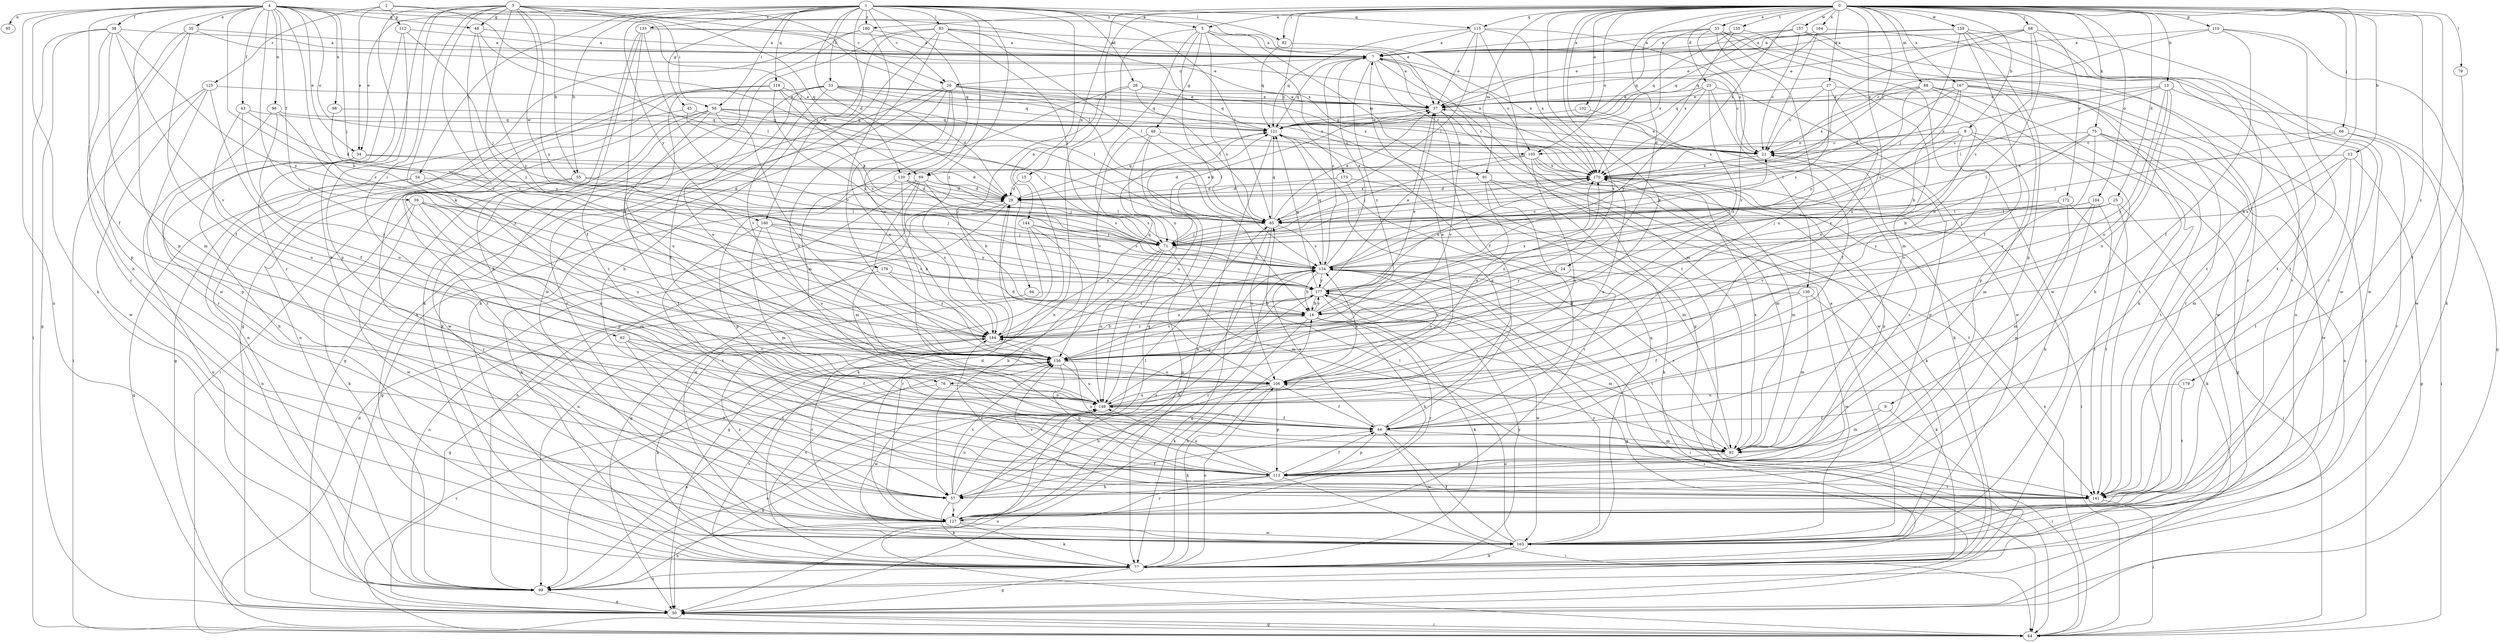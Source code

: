 strict digraph  {
0;
1;
2;
3;
4;
5;
7;
8;
9;
12;
13;
14;
15;
20;
21;
23;
24;
25;
27;
28;
29;
33;
34;
35;
37;
38;
39;
43;
44;
45;
48;
49;
50;
53;
54;
55;
57;
58;
62;
64;
66;
68;
69;
71;
75;
76;
77;
79;
82;
83;
85;
88;
91;
92;
94;
95;
96;
98;
99;
102;
104;
105;
106;
110;
112;
113;
115;
119;
120;
121;
125;
127;
130;
133;
134;
135;
141;
144;
148;
156;
157;
159;
160;
163;
164;
167;
170;
172;
173;
176;
177;
179;
180;
184;
0 -> 5  [label=a];
0 -> 8  [label=b];
0 -> 9  [label=b];
0 -> 12  [label=b];
0 -> 13  [label=b];
0 -> 15  [label=c];
0 -> 23  [label=d];
0 -> 24  [label=d];
0 -> 25  [label=d];
0 -> 27  [label=d];
0 -> 33  [label=e];
0 -> 66  [label=j];
0 -> 68  [label=j];
0 -> 69  [label=j];
0 -> 75  [label=k];
0 -> 76  [label=k];
0 -> 79  [label=l];
0 -> 82  [label=l];
0 -> 88  [label=m];
0 -> 91  [label=m];
0 -> 102  [label=o];
0 -> 104  [label=o];
0 -> 105  [label=o];
0 -> 110  [label=p];
0 -> 115  [label=q];
0 -> 130  [label=s];
0 -> 135  [label=t];
0 -> 141  [label=t];
0 -> 144  [label=u];
0 -> 148  [label=u];
0 -> 156  [label=v];
0 -> 157  [label=w];
0 -> 159  [label=w];
0 -> 164  [label=x];
0 -> 167  [label=x];
0 -> 170  [label=x];
0 -> 172  [label=y];
0 -> 173  [label=y];
0 -> 179  [label=z];
0 -> 180  [label=z];
1 -> 5  [label=a];
1 -> 20  [label=c];
1 -> 28  [label=d];
1 -> 29  [label=d];
1 -> 34  [label=e];
1 -> 45  [label=g];
1 -> 53  [label=h];
1 -> 54  [label=h];
1 -> 55  [label=h];
1 -> 58  [label=i];
1 -> 69  [label=j];
1 -> 82  [label=l];
1 -> 83  [label=l];
1 -> 85  [label=l];
1 -> 94  [label=n];
1 -> 115  [label=q];
1 -> 119  [label=q];
1 -> 120  [label=q];
1 -> 133  [label=s];
1 -> 160  [label=w];
1 -> 176  [label=y];
1 -> 180  [label=z];
1 -> 184  [label=z];
2 -> 34  [label=e];
2 -> 85  [label=l];
2 -> 112  [label=p];
2 -> 125  [label=r];
2 -> 170  [label=x];
3 -> 20  [label=c];
3 -> 48  [label=g];
3 -> 55  [label=h];
3 -> 57  [label=h];
3 -> 58  [label=i];
3 -> 62  [label=i];
3 -> 76  [label=k];
3 -> 85  [label=l];
3 -> 120  [label=q];
3 -> 127  [label=r];
3 -> 156  [label=v];
3 -> 160  [label=w];
3 -> 177  [label=y];
3 -> 184  [label=z];
4 -> 14  [label=b];
4 -> 34  [label=e];
4 -> 35  [label=e];
4 -> 37  [label=e];
4 -> 38  [label=f];
4 -> 39  [label=f];
4 -> 43  [label=f];
4 -> 44  [label=f];
4 -> 48  [label=g];
4 -> 69  [label=j];
4 -> 71  [label=j];
4 -> 77  [label=k];
4 -> 95  [label=n];
4 -> 96  [label=n];
4 -> 98  [label=n];
4 -> 99  [label=n];
4 -> 105  [label=o];
4 -> 113  [label=p];
4 -> 156  [label=v];
4 -> 184  [label=z];
5 -> 7  [label=a];
5 -> 14  [label=b];
5 -> 49  [label=g];
5 -> 91  [label=m];
5 -> 99  [label=n];
5 -> 134  [label=s];
5 -> 141  [label=t];
5 -> 148  [label=u];
7 -> 20  [label=c];
7 -> 21  [label=c];
7 -> 44  [label=f];
7 -> 92  [label=m];
7 -> 105  [label=o];
7 -> 121  [label=q];
7 -> 134  [label=s];
7 -> 184  [label=z];
8 -> 21  [label=c];
8 -> 50  [label=g];
8 -> 71  [label=j];
8 -> 85  [label=l];
8 -> 92  [label=m];
8 -> 105  [label=o];
8 -> 106  [label=o];
9 -> 44  [label=f];
9 -> 64  [label=i];
9 -> 92  [label=m];
12 -> 50  [label=g];
12 -> 92  [label=m];
12 -> 134  [label=s];
12 -> 141  [label=t];
12 -> 170  [label=x];
13 -> 37  [label=e];
13 -> 50  [label=g];
13 -> 85  [label=l];
13 -> 106  [label=o];
13 -> 148  [label=u];
13 -> 170  [label=x];
13 -> 184  [label=z];
14 -> 37  [label=e];
14 -> 57  [label=h];
14 -> 77  [label=k];
14 -> 92  [label=m];
14 -> 127  [label=r];
14 -> 170  [label=x];
14 -> 177  [label=y];
14 -> 184  [label=z];
15 -> 29  [label=d];
15 -> 77  [label=k];
20 -> 37  [label=e];
20 -> 77  [label=k];
20 -> 106  [label=o];
20 -> 121  [label=q];
20 -> 127  [label=r];
20 -> 148  [label=u];
20 -> 170  [label=x];
20 -> 184  [label=z];
21 -> 37  [label=e];
21 -> 113  [label=p];
21 -> 170  [label=x];
23 -> 37  [label=e];
23 -> 44  [label=f];
23 -> 121  [label=q];
23 -> 163  [label=w];
23 -> 177  [label=y];
23 -> 184  [label=z];
24 -> 156  [label=v];
24 -> 163  [label=w];
24 -> 177  [label=y];
25 -> 64  [label=i];
25 -> 71  [label=j];
25 -> 85  [label=l];
25 -> 141  [label=t];
25 -> 177  [label=y];
27 -> 21  [label=c];
27 -> 37  [label=e];
27 -> 106  [label=o];
27 -> 134  [label=s];
27 -> 156  [label=v];
28 -> 37  [label=e];
28 -> 85  [label=l];
28 -> 92  [label=m];
28 -> 121  [label=q];
28 -> 184  [label=z];
29 -> 85  [label=l];
29 -> 99  [label=n];
29 -> 121  [label=q];
29 -> 163  [label=w];
29 -> 170  [label=x];
33 -> 7  [label=a];
33 -> 77  [label=k];
33 -> 92  [label=m];
33 -> 121  [label=q];
33 -> 148  [label=u];
33 -> 156  [label=v];
33 -> 163  [label=w];
33 -> 170  [label=x];
34 -> 29  [label=d];
34 -> 57  [label=h];
34 -> 99  [label=n];
34 -> 170  [label=x];
35 -> 7  [label=a];
35 -> 37  [label=e];
35 -> 44  [label=f];
35 -> 113  [label=p];
35 -> 127  [label=r];
37 -> 121  [label=q];
37 -> 156  [label=v];
37 -> 163  [label=w];
38 -> 7  [label=a];
38 -> 50  [label=g];
38 -> 57  [label=h];
38 -> 64  [label=i];
38 -> 92  [label=m];
38 -> 156  [label=v];
38 -> 177  [label=y];
39 -> 71  [label=j];
39 -> 77  [label=k];
39 -> 85  [label=l];
39 -> 92  [label=m];
39 -> 148  [label=u];
39 -> 163  [label=w];
39 -> 184  [label=z];
43 -> 29  [label=d];
43 -> 121  [label=q];
43 -> 148  [label=u];
43 -> 156  [label=v];
44 -> 92  [label=m];
44 -> 113  [label=p];
44 -> 121  [label=q];
44 -> 134  [label=s];
44 -> 163  [label=w];
45 -> 50  [label=g];
45 -> 121  [label=q];
45 -> 134  [label=s];
48 -> 7  [label=a];
48 -> 85  [label=l];
48 -> 177  [label=y];
48 -> 184  [label=z];
49 -> 21  [label=c];
49 -> 50  [label=g];
49 -> 85  [label=l];
49 -> 148  [label=u];
49 -> 156  [label=v];
50 -> 64  [label=i];
53 -> 21  [label=c];
53 -> 29  [label=d];
53 -> 37  [label=e];
53 -> 44  [label=f];
53 -> 99  [label=n];
53 -> 106  [label=o];
53 -> 121  [label=q];
53 -> 127  [label=r];
53 -> 156  [label=v];
53 -> 170  [label=x];
54 -> 29  [label=d];
54 -> 50  [label=g];
54 -> 99  [label=n];
54 -> 148  [label=u];
55 -> 29  [label=d];
55 -> 71  [label=j];
55 -> 113  [label=p];
55 -> 127  [label=r];
57 -> 44  [label=f];
57 -> 77  [label=k];
57 -> 85  [label=l];
57 -> 127  [label=r];
57 -> 148  [label=u];
57 -> 156  [label=v];
58 -> 21  [label=c];
58 -> 50  [label=g];
58 -> 64  [label=i];
58 -> 71  [label=j];
58 -> 121  [label=q];
58 -> 141  [label=t];
58 -> 156  [label=v];
58 -> 163  [label=w];
62 -> 44  [label=f];
62 -> 57  [label=h];
62 -> 141  [label=t];
62 -> 156  [label=v];
64 -> 29  [label=d];
64 -> 50  [label=g];
64 -> 148  [label=u];
64 -> 156  [label=v];
64 -> 170  [label=x];
66 -> 21  [label=c];
66 -> 64  [label=i];
66 -> 71  [label=j];
66 -> 127  [label=r];
68 -> 7  [label=a];
68 -> 37  [label=e];
68 -> 85  [label=l];
68 -> 106  [label=o];
68 -> 127  [label=r];
68 -> 134  [label=s];
68 -> 163  [label=w];
69 -> 14  [label=b];
69 -> 29  [label=d];
69 -> 50  [label=g];
69 -> 77  [label=k];
69 -> 92  [label=m];
69 -> 134  [label=s];
69 -> 184  [label=z];
71 -> 37  [label=e];
71 -> 50  [label=g];
71 -> 92  [label=m];
71 -> 127  [label=r];
71 -> 134  [label=s];
71 -> 148  [label=u];
75 -> 14  [label=b];
75 -> 21  [label=c];
75 -> 85  [label=l];
75 -> 99  [label=n];
75 -> 141  [label=t];
75 -> 156  [label=v];
75 -> 163  [label=w];
76 -> 99  [label=n];
76 -> 148  [label=u];
76 -> 163  [label=w];
77 -> 14  [label=b];
77 -> 50  [label=g];
77 -> 99  [label=n];
77 -> 106  [label=o];
77 -> 156  [label=v];
77 -> 177  [label=y];
79 -> 163  [label=w];
82 -> 121  [label=q];
82 -> 170  [label=x];
83 -> 7  [label=a];
83 -> 37  [label=e];
83 -> 57  [label=h];
83 -> 71  [label=j];
83 -> 77  [label=k];
83 -> 85  [label=l];
83 -> 99  [label=n];
83 -> 163  [label=w];
85 -> 37  [label=e];
85 -> 50  [label=g];
85 -> 71  [label=j];
85 -> 106  [label=o];
85 -> 121  [label=q];
85 -> 134  [label=s];
88 -> 37  [label=e];
88 -> 57  [label=h];
88 -> 141  [label=t];
88 -> 163  [label=w];
88 -> 170  [label=x];
88 -> 177  [label=y];
91 -> 29  [label=d];
91 -> 44  [label=f];
91 -> 77  [label=k];
91 -> 106  [label=o];
91 -> 141  [label=t];
92 -> 113  [label=p];
92 -> 134  [label=s];
92 -> 170  [label=x];
94 -> 14  [label=b];
94 -> 50  [label=g];
96 -> 113  [label=p];
96 -> 121  [label=q];
96 -> 148  [label=u];
96 -> 184  [label=z];
98 -> 121  [label=q];
98 -> 134  [label=s];
99 -> 50  [label=g];
102 -> 77  [label=k];
102 -> 121  [label=q];
104 -> 57  [label=h];
104 -> 71  [label=j];
104 -> 85  [label=l];
104 -> 92  [label=m];
104 -> 141  [label=t];
105 -> 29  [label=d];
105 -> 71  [label=j];
105 -> 77  [label=k];
105 -> 92  [label=m];
105 -> 148  [label=u];
105 -> 170  [label=x];
106 -> 29  [label=d];
106 -> 44  [label=f];
106 -> 57  [label=h];
106 -> 77  [label=k];
106 -> 113  [label=p];
106 -> 134  [label=s];
106 -> 148  [label=u];
110 -> 7  [label=a];
110 -> 21  [label=c];
110 -> 44  [label=f];
110 -> 77  [label=k];
110 -> 141  [label=t];
112 -> 7  [label=a];
112 -> 71  [label=j];
112 -> 113  [label=p];
112 -> 163  [label=w];
113 -> 21  [label=c];
113 -> 44  [label=f];
113 -> 57  [label=h];
113 -> 64  [label=i];
113 -> 127  [label=r];
113 -> 141  [label=t];
113 -> 148  [label=u];
113 -> 184  [label=z];
115 -> 7  [label=a];
115 -> 21  [label=c];
115 -> 37  [label=e];
115 -> 50  [label=g];
115 -> 85  [label=l];
115 -> 121  [label=q];
115 -> 170  [label=x];
119 -> 37  [label=e];
119 -> 71  [label=j];
119 -> 85  [label=l];
119 -> 99  [label=n];
119 -> 148  [label=u];
119 -> 177  [label=y];
120 -> 29  [label=d];
120 -> 71  [label=j];
120 -> 113  [label=p];
120 -> 134  [label=s];
120 -> 156  [label=v];
121 -> 21  [label=c];
121 -> 77  [label=k];
125 -> 37  [label=e];
125 -> 44  [label=f];
125 -> 64  [label=i];
125 -> 127  [label=r];
125 -> 163  [label=w];
127 -> 29  [label=d];
127 -> 77  [label=k];
127 -> 99  [label=n];
127 -> 121  [label=q];
127 -> 134  [label=s];
127 -> 163  [label=w];
127 -> 184  [label=z];
130 -> 14  [label=b];
130 -> 44  [label=f];
130 -> 77  [label=k];
130 -> 92  [label=m];
133 -> 7  [label=a];
133 -> 44  [label=f];
133 -> 57  [label=h];
133 -> 106  [label=o];
133 -> 170  [label=x];
133 -> 177  [label=y];
134 -> 7  [label=a];
134 -> 14  [label=b];
134 -> 21  [label=c];
134 -> 50  [label=g];
134 -> 64  [label=i];
134 -> 106  [label=o];
134 -> 121  [label=q];
134 -> 127  [label=r];
134 -> 141  [label=t];
134 -> 177  [label=y];
135 -> 7  [label=a];
135 -> 99  [label=n];
135 -> 121  [label=q];
135 -> 170  [label=x];
141 -> 64  [label=i];
141 -> 85  [label=l];
141 -> 156  [label=v];
141 -> 184  [label=z];
144 -> 50  [label=g];
144 -> 57  [label=h];
144 -> 71  [label=j];
144 -> 99  [label=n];
144 -> 134  [label=s];
148 -> 7  [label=a];
148 -> 44  [label=f];
148 -> 50  [label=g];
148 -> 99  [label=n];
148 -> 170  [label=x];
148 -> 177  [label=y];
156 -> 106  [label=o];
156 -> 113  [label=p];
156 -> 148  [label=u];
156 -> 170  [label=x];
157 -> 7  [label=a];
157 -> 21  [label=c];
157 -> 37  [label=e];
157 -> 121  [label=q];
157 -> 127  [label=r];
157 -> 163  [label=w];
159 -> 7  [label=a];
159 -> 37  [label=e];
159 -> 44  [label=f];
159 -> 71  [label=j];
159 -> 113  [label=p];
159 -> 127  [label=r];
159 -> 141  [label=t];
160 -> 14  [label=b];
160 -> 71  [label=j];
160 -> 92  [label=m];
160 -> 106  [label=o];
160 -> 141  [label=t];
160 -> 177  [label=y];
163 -> 7  [label=a];
163 -> 44  [label=f];
163 -> 77  [label=k];
163 -> 106  [label=o];
163 -> 121  [label=q];
163 -> 156  [label=v];
163 -> 177  [label=y];
164 -> 7  [label=a];
164 -> 21  [label=c];
164 -> 121  [label=q];
164 -> 141  [label=t];
167 -> 14  [label=b];
167 -> 29  [label=d];
167 -> 37  [label=e];
167 -> 64  [label=i];
167 -> 113  [label=p];
167 -> 127  [label=r];
167 -> 134  [label=s];
170 -> 29  [label=d];
170 -> 64  [label=i];
170 -> 71  [label=j];
170 -> 92  [label=m];
170 -> 113  [label=p];
172 -> 77  [label=k];
172 -> 85  [label=l];
172 -> 113  [label=p];
172 -> 156  [label=v];
173 -> 29  [label=d];
173 -> 92  [label=m];
173 -> 127  [label=r];
176 -> 99  [label=n];
176 -> 177  [label=y];
176 -> 184  [label=z];
177 -> 14  [label=b];
177 -> 37  [label=e];
177 -> 57  [label=h];
177 -> 64  [label=i];
177 -> 77  [label=k];
177 -> 121  [label=q];
177 -> 156  [label=v];
177 -> 163  [label=w];
177 -> 170  [label=x];
177 -> 184  [label=z];
179 -> 141  [label=t];
179 -> 148  [label=u];
180 -> 7  [label=a];
180 -> 50  [label=g];
180 -> 77  [label=k];
180 -> 156  [label=v];
184 -> 14  [label=b];
184 -> 77  [label=k];
184 -> 121  [label=q];
184 -> 127  [label=r];
184 -> 134  [label=s];
184 -> 156  [label=v];
}
